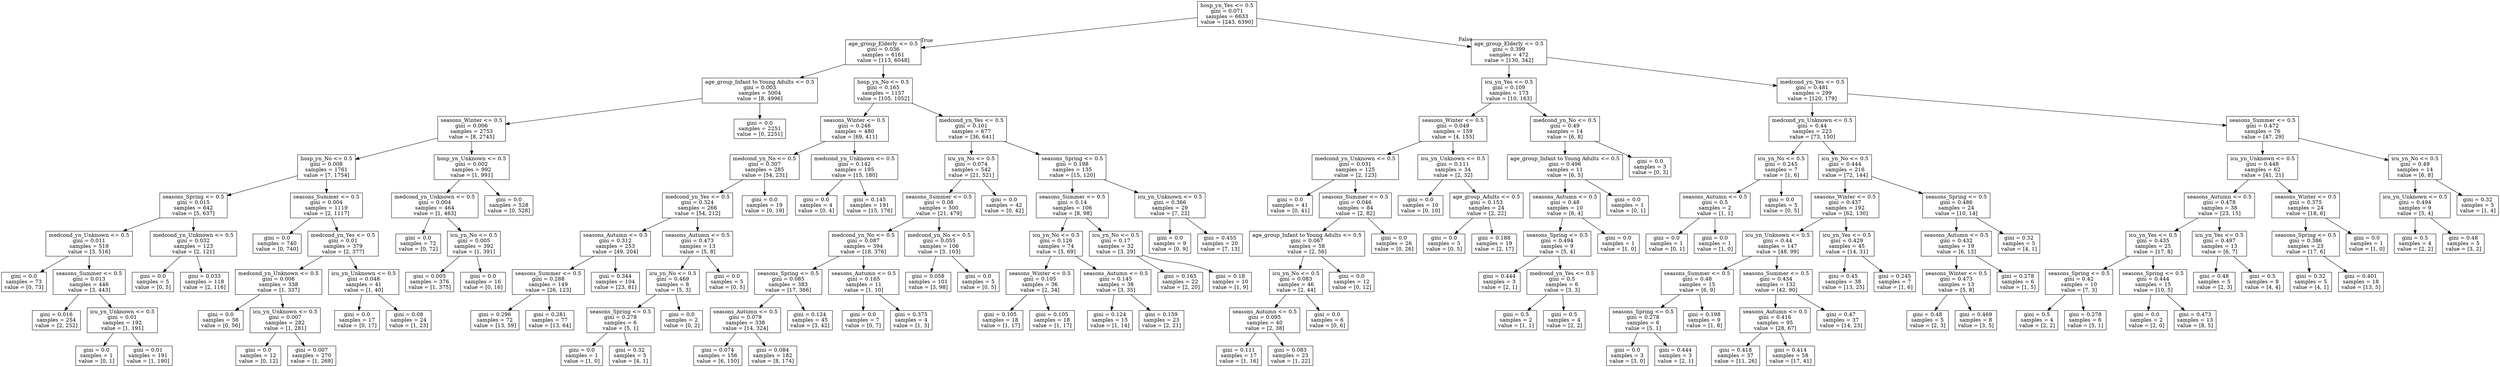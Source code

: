 digraph Tree {
node [shape=box] ;
0 [label="hosp_yn_Yes <= 0.5\ngini = 0.071\nsamples = 6633\nvalue = [243, 6390]"] ;
1 [label="age_group_Elderly <= 0.5\ngini = 0.036\nsamples = 6161\nvalue = [113, 6048]"] ;
0 -> 1 [labeldistance=2.5, labelangle=45, headlabel="True"] ;
2 [label="age_group_Infant to Young Adults <= 0.5\ngini = 0.003\nsamples = 5004\nvalue = [8, 4996]"] ;
1 -> 2 ;
3 [label="seasons_Winter <= 0.5\ngini = 0.006\nsamples = 2753\nvalue = [8, 2745]"] ;
2 -> 3 ;
4 [label="hosp_yn_No <= 0.5\ngini = 0.008\nsamples = 1761\nvalue = [7, 1754]"] ;
3 -> 4 ;
5 [label="seasons_Spring <= 0.5\ngini = 0.015\nsamples = 642\nvalue = [5, 637]"] ;
4 -> 5 ;
6 [label="medcond_yn_Unknown <= 0.5\ngini = 0.011\nsamples = 519\nvalue = [3, 516]"] ;
5 -> 6 ;
7 [label="gini = 0.0\nsamples = 73\nvalue = [0, 73]"] ;
6 -> 7 ;
8 [label="seasons_Summer <= 0.5\ngini = 0.013\nsamples = 446\nvalue = [3, 443]"] ;
6 -> 8 ;
9 [label="gini = 0.016\nsamples = 254\nvalue = [2, 252]"] ;
8 -> 9 ;
10 [label="icu_yn_Unknown <= 0.5\ngini = 0.01\nsamples = 192\nvalue = [1, 191]"] ;
8 -> 10 ;
11 [label="gini = 0.0\nsamples = 1\nvalue = [0, 1]"] ;
10 -> 11 ;
12 [label="gini = 0.01\nsamples = 191\nvalue = [1, 190]"] ;
10 -> 12 ;
13 [label="medcond_yn_Unknown <= 0.5\ngini = 0.032\nsamples = 123\nvalue = [2, 121]"] ;
5 -> 13 ;
14 [label="gini = 0.0\nsamples = 5\nvalue = [0, 5]"] ;
13 -> 14 ;
15 [label="gini = 0.033\nsamples = 118\nvalue = [2, 116]"] ;
13 -> 15 ;
16 [label="seasons_Summer <= 0.5\ngini = 0.004\nsamples = 1119\nvalue = [2, 1117]"] ;
4 -> 16 ;
17 [label="gini = 0.0\nsamples = 740\nvalue = [0, 740]"] ;
16 -> 17 ;
18 [label="medcond_yn_Yes <= 0.5\ngini = 0.01\nsamples = 379\nvalue = [2, 377]"] ;
16 -> 18 ;
19 [label="medcond_yn_Unknown <= 0.5\ngini = 0.006\nsamples = 338\nvalue = [1, 337]"] ;
18 -> 19 ;
20 [label="gini = 0.0\nsamples = 56\nvalue = [0, 56]"] ;
19 -> 20 ;
21 [label="icu_yn_Unknown <= 0.5\ngini = 0.007\nsamples = 282\nvalue = [1, 281]"] ;
19 -> 21 ;
22 [label="gini = 0.0\nsamples = 12\nvalue = [0, 12]"] ;
21 -> 22 ;
23 [label="gini = 0.007\nsamples = 270\nvalue = [1, 269]"] ;
21 -> 23 ;
24 [label="icu_yn_Unknown <= 0.5\ngini = 0.048\nsamples = 41\nvalue = [1, 40]"] ;
18 -> 24 ;
25 [label="gini = 0.0\nsamples = 17\nvalue = [0, 17]"] ;
24 -> 25 ;
26 [label="gini = 0.08\nsamples = 24\nvalue = [1, 23]"] ;
24 -> 26 ;
27 [label="hosp_yn_Unknown <= 0.5\ngini = 0.002\nsamples = 992\nvalue = [1, 991]"] ;
3 -> 27 ;
28 [label="medcond_yn_Unknown <= 0.5\ngini = 0.004\nsamples = 464\nvalue = [1, 463]"] ;
27 -> 28 ;
29 [label="gini = 0.0\nsamples = 72\nvalue = [0, 72]"] ;
28 -> 29 ;
30 [label="icu_yn_No <= 0.5\ngini = 0.005\nsamples = 392\nvalue = [1, 391]"] ;
28 -> 30 ;
31 [label="gini = 0.005\nsamples = 376\nvalue = [1, 375]"] ;
30 -> 31 ;
32 [label="gini = 0.0\nsamples = 16\nvalue = [0, 16]"] ;
30 -> 32 ;
33 [label="gini = 0.0\nsamples = 528\nvalue = [0, 528]"] ;
27 -> 33 ;
34 [label="gini = 0.0\nsamples = 2251\nvalue = [0, 2251]"] ;
2 -> 34 ;
35 [label="hosp_yn_No <= 0.5\ngini = 0.165\nsamples = 1157\nvalue = [105, 1052]"] ;
1 -> 35 ;
36 [label="seasons_Winter <= 0.5\ngini = 0.246\nsamples = 480\nvalue = [69, 411]"] ;
35 -> 36 ;
37 [label="medcond_yn_No <= 0.5\ngini = 0.307\nsamples = 285\nvalue = [54, 231]"] ;
36 -> 37 ;
38 [label="medcond_yn_Yes <= 0.5\ngini = 0.324\nsamples = 266\nvalue = [54, 212]"] ;
37 -> 38 ;
39 [label="seasons_Autumn <= 0.5\ngini = 0.312\nsamples = 253\nvalue = [49, 204]"] ;
38 -> 39 ;
40 [label="seasons_Summer <= 0.5\ngini = 0.288\nsamples = 149\nvalue = [26, 123]"] ;
39 -> 40 ;
41 [label="gini = 0.296\nsamples = 72\nvalue = [13, 59]"] ;
40 -> 41 ;
42 [label="gini = 0.281\nsamples = 77\nvalue = [13, 64]"] ;
40 -> 42 ;
43 [label="gini = 0.344\nsamples = 104\nvalue = [23, 81]"] ;
39 -> 43 ;
44 [label="seasons_Autumn <= 0.5\ngini = 0.473\nsamples = 13\nvalue = [5, 8]"] ;
38 -> 44 ;
45 [label="icu_yn_No <= 0.5\ngini = 0.469\nsamples = 8\nvalue = [5, 3]"] ;
44 -> 45 ;
46 [label="seasons_Spring <= 0.5\ngini = 0.278\nsamples = 6\nvalue = [5, 1]"] ;
45 -> 46 ;
47 [label="gini = 0.0\nsamples = 1\nvalue = [1, 0]"] ;
46 -> 47 ;
48 [label="gini = 0.32\nsamples = 5\nvalue = [4, 1]"] ;
46 -> 48 ;
49 [label="gini = 0.0\nsamples = 2\nvalue = [0, 2]"] ;
45 -> 49 ;
50 [label="gini = 0.0\nsamples = 5\nvalue = [0, 5]"] ;
44 -> 50 ;
51 [label="gini = 0.0\nsamples = 19\nvalue = [0, 19]"] ;
37 -> 51 ;
52 [label="medcond_yn_Unknown <= 0.5\ngini = 0.142\nsamples = 195\nvalue = [15, 180]"] ;
36 -> 52 ;
53 [label="gini = 0.0\nsamples = 4\nvalue = [0, 4]"] ;
52 -> 53 ;
54 [label="gini = 0.145\nsamples = 191\nvalue = [15, 176]"] ;
52 -> 54 ;
55 [label="medcond_yn_Yes <= 0.5\ngini = 0.101\nsamples = 677\nvalue = [36, 641]"] ;
35 -> 55 ;
56 [label="icu_yn_No <= 0.5\ngini = 0.074\nsamples = 542\nvalue = [21, 521]"] ;
55 -> 56 ;
57 [label="seasons_Summer <= 0.5\ngini = 0.08\nsamples = 500\nvalue = [21, 479]"] ;
56 -> 57 ;
58 [label="medcond_yn_No <= 0.5\ngini = 0.087\nsamples = 394\nvalue = [18, 376]"] ;
57 -> 58 ;
59 [label="seasons_Spring <= 0.5\ngini = 0.085\nsamples = 383\nvalue = [17, 366]"] ;
58 -> 59 ;
60 [label="seasons_Autumn <= 0.5\ngini = 0.079\nsamples = 338\nvalue = [14, 324]"] ;
59 -> 60 ;
61 [label="gini = 0.074\nsamples = 156\nvalue = [6, 150]"] ;
60 -> 61 ;
62 [label="gini = 0.084\nsamples = 182\nvalue = [8, 174]"] ;
60 -> 62 ;
63 [label="gini = 0.124\nsamples = 45\nvalue = [3, 42]"] ;
59 -> 63 ;
64 [label="seasons_Autumn <= 0.5\ngini = 0.165\nsamples = 11\nvalue = [1, 10]"] ;
58 -> 64 ;
65 [label="gini = 0.0\nsamples = 7\nvalue = [0, 7]"] ;
64 -> 65 ;
66 [label="gini = 0.375\nsamples = 4\nvalue = [1, 3]"] ;
64 -> 66 ;
67 [label="medcond_yn_No <= 0.5\ngini = 0.055\nsamples = 106\nvalue = [3, 103]"] ;
57 -> 67 ;
68 [label="gini = 0.058\nsamples = 101\nvalue = [3, 98]"] ;
67 -> 68 ;
69 [label="gini = 0.0\nsamples = 5\nvalue = [0, 5]"] ;
67 -> 69 ;
70 [label="gini = 0.0\nsamples = 42\nvalue = [0, 42]"] ;
56 -> 70 ;
71 [label="seasons_Spring <= 0.5\ngini = 0.198\nsamples = 135\nvalue = [15, 120]"] ;
55 -> 71 ;
72 [label="seasons_Summer <= 0.5\ngini = 0.14\nsamples = 106\nvalue = [8, 98]"] ;
71 -> 72 ;
73 [label="icu_yn_No <= 0.5\ngini = 0.126\nsamples = 74\nvalue = [5, 69]"] ;
72 -> 73 ;
74 [label="seasons_Winter <= 0.5\ngini = 0.105\nsamples = 36\nvalue = [2, 34]"] ;
73 -> 74 ;
75 [label="gini = 0.105\nsamples = 18\nvalue = [1, 17]"] ;
74 -> 75 ;
76 [label="gini = 0.105\nsamples = 18\nvalue = [1, 17]"] ;
74 -> 76 ;
77 [label="seasons_Autumn <= 0.5\ngini = 0.145\nsamples = 38\nvalue = [3, 35]"] ;
73 -> 77 ;
78 [label="gini = 0.124\nsamples = 15\nvalue = [1, 14]"] ;
77 -> 78 ;
79 [label="gini = 0.159\nsamples = 23\nvalue = [2, 21]"] ;
77 -> 79 ;
80 [label="icu_yn_No <= 0.5\ngini = 0.17\nsamples = 32\nvalue = [3, 29]"] ;
72 -> 80 ;
81 [label="gini = 0.165\nsamples = 22\nvalue = [2, 20]"] ;
80 -> 81 ;
82 [label="gini = 0.18\nsamples = 10\nvalue = [1, 9]"] ;
80 -> 82 ;
83 [label="icu_yn_Unknown <= 0.5\ngini = 0.366\nsamples = 29\nvalue = [7, 22]"] ;
71 -> 83 ;
84 [label="gini = 0.0\nsamples = 9\nvalue = [0, 9]"] ;
83 -> 84 ;
85 [label="gini = 0.455\nsamples = 20\nvalue = [7, 13]"] ;
83 -> 85 ;
86 [label="age_group_Elderly <= 0.5\ngini = 0.399\nsamples = 472\nvalue = [130, 342]"] ;
0 -> 86 [labeldistance=2.5, labelangle=-45, headlabel="False"] ;
87 [label="icu_yn_Yes <= 0.5\ngini = 0.109\nsamples = 173\nvalue = [10, 163]"] ;
86 -> 87 ;
88 [label="seasons_Winter <= 0.5\ngini = 0.049\nsamples = 159\nvalue = [4, 155]"] ;
87 -> 88 ;
89 [label="medcond_yn_Unknown <= 0.5\ngini = 0.031\nsamples = 125\nvalue = [2, 123]"] ;
88 -> 89 ;
90 [label="gini = 0.0\nsamples = 41\nvalue = [0, 41]"] ;
89 -> 90 ;
91 [label="seasons_Summer <= 0.5\ngini = 0.046\nsamples = 84\nvalue = [2, 82]"] ;
89 -> 91 ;
92 [label="age_group_Infant to Young Adults <= 0.5\ngini = 0.067\nsamples = 58\nvalue = [2, 56]"] ;
91 -> 92 ;
93 [label="icu_yn_No <= 0.5\ngini = 0.083\nsamples = 46\nvalue = [2, 44]"] ;
92 -> 93 ;
94 [label="seasons_Autumn <= 0.5\ngini = 0.095\nsamples = 40\nvalue = [2, 38]"] ;
93 -> 94 ;
95 [label="gini = 0.111\nsamples = 17\nvalue = [1, 16]"] ;
94 -> 95 ;
96 [label="gini = 0.083\nsamples = 23\nvalue = [1, 22]"] ;
94 -> 96 ;
97 [label="gini = 0.0\nsamples = 6\nvalue = [0, 6]"] ;
93 -> 97 ;
98 [label="gini = 0.0\nsamples = 12\nvalue = [0, 12]"] ;
92 -> 98 ;
99 [label="gini = 0.0\nsamples = 26\nvalue = [0, 26]"] ;
91 -> 99 ;
100 [label="icu_yn_Unknown <= 0.5\ngini = 0.111\nsamples = 34\nvalue = [2, 32]"] ;
88 -> 100 ;
101 [label="gini = 0.0\nsamples = 10\nvalue = [0, 10]"] ;
100 -> 101 ;
102 [label="age_group_Adults <= 0.5\ngini = 0.153\nsamples = 24\nvalue = [2, 22]"] ;
100 -> 102 ;
103 [label="gini = 0.0\nsamples = 5\nvalue = [0, 5]"] ;
102 -> 103 ;
104 [label="gini = 0.188\nsamples = 19\nvalue = [2, 17]"] ;
102 -> 104 ;
105 [label="medcond_yn_No <= 0.5\ngini = 0.49\nsamples = 14\nvalue = [6, 8]"] ;
87 -> 105 ;
106 [label="age_group_Infant to Young Adults <= 0.5\ngini = 0.496\nsamples = 11\nvalue = [6, 5]"] ;
105 -> 106 ;
107 [label="seasons_Autumn <= 0.5\ngini = 0.48\nsamples = 10\nvalue = [6, 4]"] ;
106 -> 107 ;
108 [label="seasons_Spring <= 0.5\ngini = 0.494\nsamples = 9\nvalue = [5, 4]"] ;
107 -> 108 ;
109 [label="gini = 0.444\nsamples = 3\nvalue = [2, 1]"] ;
108 -> 109 ;
110 [label="medcond_yn_Yes <= 0.5\ngini = 0.5\nsamples = 6\nvalue = [3, 3]"] ;
108 -> 110 ;
111 [label="gini = 0.5\nsamples = 2\nvalue = [1, 1]"] ;
110 -> 111 ;
112 [label="gini = 0.5\nsamples = 4\nvalue = [2, 2]"] ;
110 -> 112 ;
113 [label="gini = 0.0\nsamples = 1\nvalue = [1, 0]"] ;
107 -> 113 ;
114 [label="gini = 0.0\nsamples = 1\nvalue = [0, 1]"] ;
106 -> 114 ;
115 [label="gini = 0.0\nsamples = 3\nvalue = [0, 3]"] ;
105 -> 115 ;
116 [label="medcond_yn_Yes <= 0.5\ngini = 0.481\nsamples = 299\nvalue = [120, 179]"] ;
86 -> 116 ;
117 [label="medcond_yn_Unknown <= 0.5\ngini = 0.44\nsamples = 223\nvalue = [73, 150]"] ;
116 -> 117 ;
118 [label="icu_yn_No <= 0.5\ngini = 0.245\nsamples = 7\nvalue = [1, 6]"] ;
117 -> 118 ;
119 [label="seasons_Autumn <= 0.5\ngini = 0.5\nsamples = 2\nvalue = [1, 1]"] ;
118 -> 119 ;
120 [label="gini = 0.0\nsamples = 1\nvalue = [0, 1]"] ;
119 -> 120 ;
121 [label="gini = 0.0\nsamples = 1\nvalue = [1, 0]"] ;
119 -> 121 ;
122 [label="gini = 0.0\nsamples = 5\nvalue = [0, 5]"] ;
118 -> 122 ;
123 [label="icu_yn_No <= 0.5\ngini = 0.444\nsamples = 216\nvalue = [72, 144]"] ;
117 -> 123 ;
124 [label="seasons_Winter <= 0.5\ngini = 0.437\nsamples = 192\nvalue = [62, 130]"] ;
123 -> 124 ;
125 [label="icu_yn_Unknown <= 0.5\ngini = 0.44\nsamples = 147\nvalue = [48, 99]"] ;
124 -> 125 ;
126 [label="seasons_Summer <= 0.5\ngini = 0.48\nsamples = 15\nvalue = [6, 9]"] ;
125 -> 126 ;
127 [label="seasons_Spring <= 0.5\ngini = 0.278\nsamples = 6\nvalue = [5, 1]"] ;
126 -> 127 ;
128 [label="gini = 0.0\nsamples = 3\nvalue = [3, 0]"] ;
127 -> 128 ;
129 [label="gini = 0.444\nsamples = 3\nvalue = [2, 1]"] ;
127 -> 129 ;
130 [label="gini = 0.198\nsamples = 9\nvalue = [1, 8]"] ;
126 -> 130 ;
131 [label="seasons_Summer <= 0.5\ngini = 0.434\nsamples = 132\nvalue = [42, 90]"] ;
125 -> 131 ;
132 [label="seasons_Autumn <= 0.5\ngini = 0.416\nsamples = 95\nvalue = [28, 67]"] ;
131 -> 132 ;
133 [label="gini = 0.418\nsamples = 37\nvalue = [11, 26]"] ;
132 -> 133 ;
134 [label="gini = 0.414\nsamples = 58\nvalue = [17, 41]"] ;
132 -> 134 ;
135 [label="gini = 0.47\nsamples = 37\nvalue = [14, 23]"] ;
131 -> 135 ;
136 [label="icu_yn_Yes <= 0.5\ngini = 0.429\nsamples = 45\nvalue = [14, 31]"] ;
124 -> 136 ;
137 [label="gini = 0.45\nsamples = 38\nvalue = [13, 25]"] ;
136 -> 137 ;
138 [label="gini = 0.245\nsamples = 7\nvalue = [1, 6]"] ;
136 -> 138 ;
139 [label="seasons_Spring <= 0.5\ngini = 0.486\nsamples = 24\nvalue = [10, 14]"] ;
123 -> 139 ;
140 [label="seasons_Autumn <= 0.5\ngini = 0.432\nsamples = 19\nvalue = [6, 13]"] ;
139 -> 140 ;
141 [label="seasons_Winter <= 0.5\ngini = 0.473\nsamples = 13\nvalue = [5, 8]"] ;
140 -> 141 ;
142 [label="gini = 0.48\nsamples = 5\nvalue = [2, 3]"] ;
141 -> 142 ;
143 [label="gini = 0.469\nsamples = 8\nvalue = [3, 5]"] ;
141 -> 143 ;
144 [label="gini = 0.278\nsamples = 6\nvalue = [1, 5]"] ;
140 -> 144 ;
145 [label="gini = 0.32\nsamples = 5\nvalue = [4, 1]"] ;
139 -> 145 ;
146 [label="seasons_Summer <= 0.5\ngini = 0.472\nsamples = 76\nvalue = [47, 29]"] ;
116 -> 146 ;
147 [label="icu_yn_Unknown <= 0.5\ngini = 0.448\nsamples = 62\nvalue = [41, 21]"] ;
146 -> 147 ;
148 [label="seasons_Autumn <= 0.5\ngini = 0.478\nsamples = 38\nvalue = [23, 15]"] ;
147 -> 148 ;
149 [label="icu_yn_Yes <= 0.5\ngini = 0.435\nsamples = 25\nvalue = [17, 8]"] ;
148 -> 149 ;
150 [label="seasons_Spring <= 0.5\ngini = 0.42\nsamples = 10\nvalue = [7, 3]"] ;
149 -> 150 ;
151 [label="gini = 0.5\nsamples = 4\nvalue = [2, 2]"] ;
150 -> 151 ;
152 [label="gini = 0.278\nsamples = 6\nvalue = [5, 1]"] ;
150 -> 152 ;
153 [label="seasons_Spring <= 0.5\ngini = 0.444\nsamples = 15\nvalue = [10, 5]"] ;
149 -> 153 ;
154 [label="gini = 0.0\nsamples = 2\nvalue = [2, 0]"] ;
153 -> 154 ;
155 [label="gini = 0.473\nsamples = 13\nvalue = [8, 5]"] ;
153 -> 155 ;
156 [label="icu_yn_Yes <= 0.5\ngini = 0.497\nsamples = 13\nvalue = [6, 7]"] ;
148 -> 156 ;
157 [label="gini = 0.48\nsamples = 5\nvalue = [2, 3]"] ;
156 -> 157 ;
158 [label="gini = 0.5\nsamples = 8\nvalue = [4, 4]"] ;
156 -> 158 ;
159 [label="seasons_Winter <= 0.5\ngini = 0.375\nsamples = 24\nvalue = [18, 6]"] ;
147 -> 159 ;
160 [label="seasons_Spring <= 0.5\ngini = 0.386\nsamples = 23\nvalue = [17, 6]"] ;
159 -> 160 ;
161 [label="gini = 0.32\nsamples = 5\nvalue = [4, 1]"] ;
160 -> 161 ;
162 [label="gini = 0.401\nsamples = 18\nvalue = [13, 5]"] ;
160 -> 162 ;
163 [label="gini = 0.0\nsamples = 1\nvalue = [1, 0]"] ;
159 -> 163 ;
164 [label="icu_yn_No <= 0.5\ngini = 0.49\nsamples = 14\nvalue = [6, 8]"] ;
146 -> 164 ;
165 [label="icu_yn_Unknown <= 0.5\ngini = 0.494\nsamples = 9\nvalue = [5, 4]"] ;
164 -> 165 ;
166 [label="gini = 0.5\nsamples = 4\nvalue = [2, 2]"] ;
165 -> 166 ;
167 [label="gini = 0.48\nsamples = 5\nvalue = [3, 2]"] ;
165 -> 167 ;
168 [label="gini = 0.32\nsamples = 5\nvalue = [1, 4]"] ;
164 -> 168 ;
}